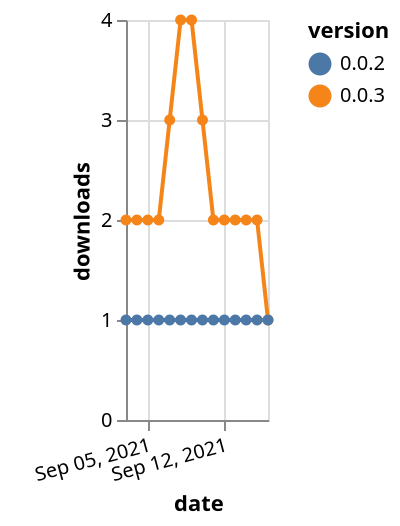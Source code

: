 {"$schema": "https://vega.github.io/schema/vega-lite/v5.json", "description": "A simple bar chart with embedded data.", "data": {"values": [{"date": "2021-09-03", "total": 2326, "delta": 2, "version": "0.0.3"}, {"date": "2021-09-04", "total": 2328, "delta": 2, "version": "0.0.3"}, {"date": "2021-09-05", "total": 2330, "delta": 2, "version": "0.0.3"}, {"date": "2021-09-06", "total": 2332, "delta": 2, "version": "0.0.3"}, {"date": "2021-09-07", "total": 2335, "delta": 3, "version": "0.0.3"}, {"date": "2021-09-08", "total": 2339, "delta": 4, "version": "0.0.3"}, {"date": "2021-09-09", "total": 2343, "delta": 4, "version": "0.0.3"}, {"date": "2021-09-10", "total": 2346, "delta": 3, "version": "0.0.3"}, {"date": "2021-09-11", "total": 2348, "delta": 2, "version": "0.0.3"}, {"date": "2021-09-12", "total": 2350, "delta": 2, "version": "0.0.3"}, {"date": "2021-09-13", "total": 2352, "delta": 2, "version": "0.0.3"}, {"date": "2021-09-14", "total": 2354, "delta": 2, "version": "0.0.3"}, {"date": "2021-09-15", "total": 2356, "delta": 2, "version": "0.0.3"}, {"date": "2021-09-16", "total": 2357, "delta": 1, "version": "0.0.3"}, {"date": "2021-09-03", "total": 223, "delta": 1, "version": "0.0.2"}, {"date": "2021-09-04", "total": 224, "delta": 1, "version": "0.0.2"}, {"date": "2021-09-05", "total": 225, "delta": 1, "version": "0.0.2"}, {"date": "2021-09-06", "total": 226, "delta": 1, "version": "0.0.2"}, {"date": "2021-09-07", "total": 227, "delta": 1, "version": "0.0.2"}, {"date": "2021-09-08", "total": 228, "delta": 1, "version": "0.0.2"}, {"date": "2021-09-09", "total": 229, "delta": 1, "version": "0.0.2"}, {"date": "2021-09-10", "total": 230, "delta": 1, "version": "0.0.2"}, {"date": "2021-09-11", "total": 231, "delta": 1, "version": "0.0.2"}, {"date": "2021-09-12", "total": 232, "delta": 1, "version": "0.0.2"}, {"date": "2021-09-13", "total": 233, "delta": 1, "version": "0.0.2"}, {"date": "2021-09-14", "total": 234, "delta": 1, "version": "0.0.2"}, {"date": "2021-09-15", "total": 235, "delta": 1, "version": "0.0.2"}, {"date": "2021-09-16", "total": 236, "delta": 1, "version": "0.0.2"}]}, "width": "container", "mark": {"type": "line", "point": {"filled": true}}, "encoding": {"x": {"field": "date", "type": "temporal", "timeUnit": "yearmonthdate", "title": "date", "axis": {"labelAngle": -15}}, "y": {"field": "delta", "type": "quantitative", "title": "downloads"}, "color": {"field": "version", "type": "nominal"}, "tooltip": {"field": "delta"}}}